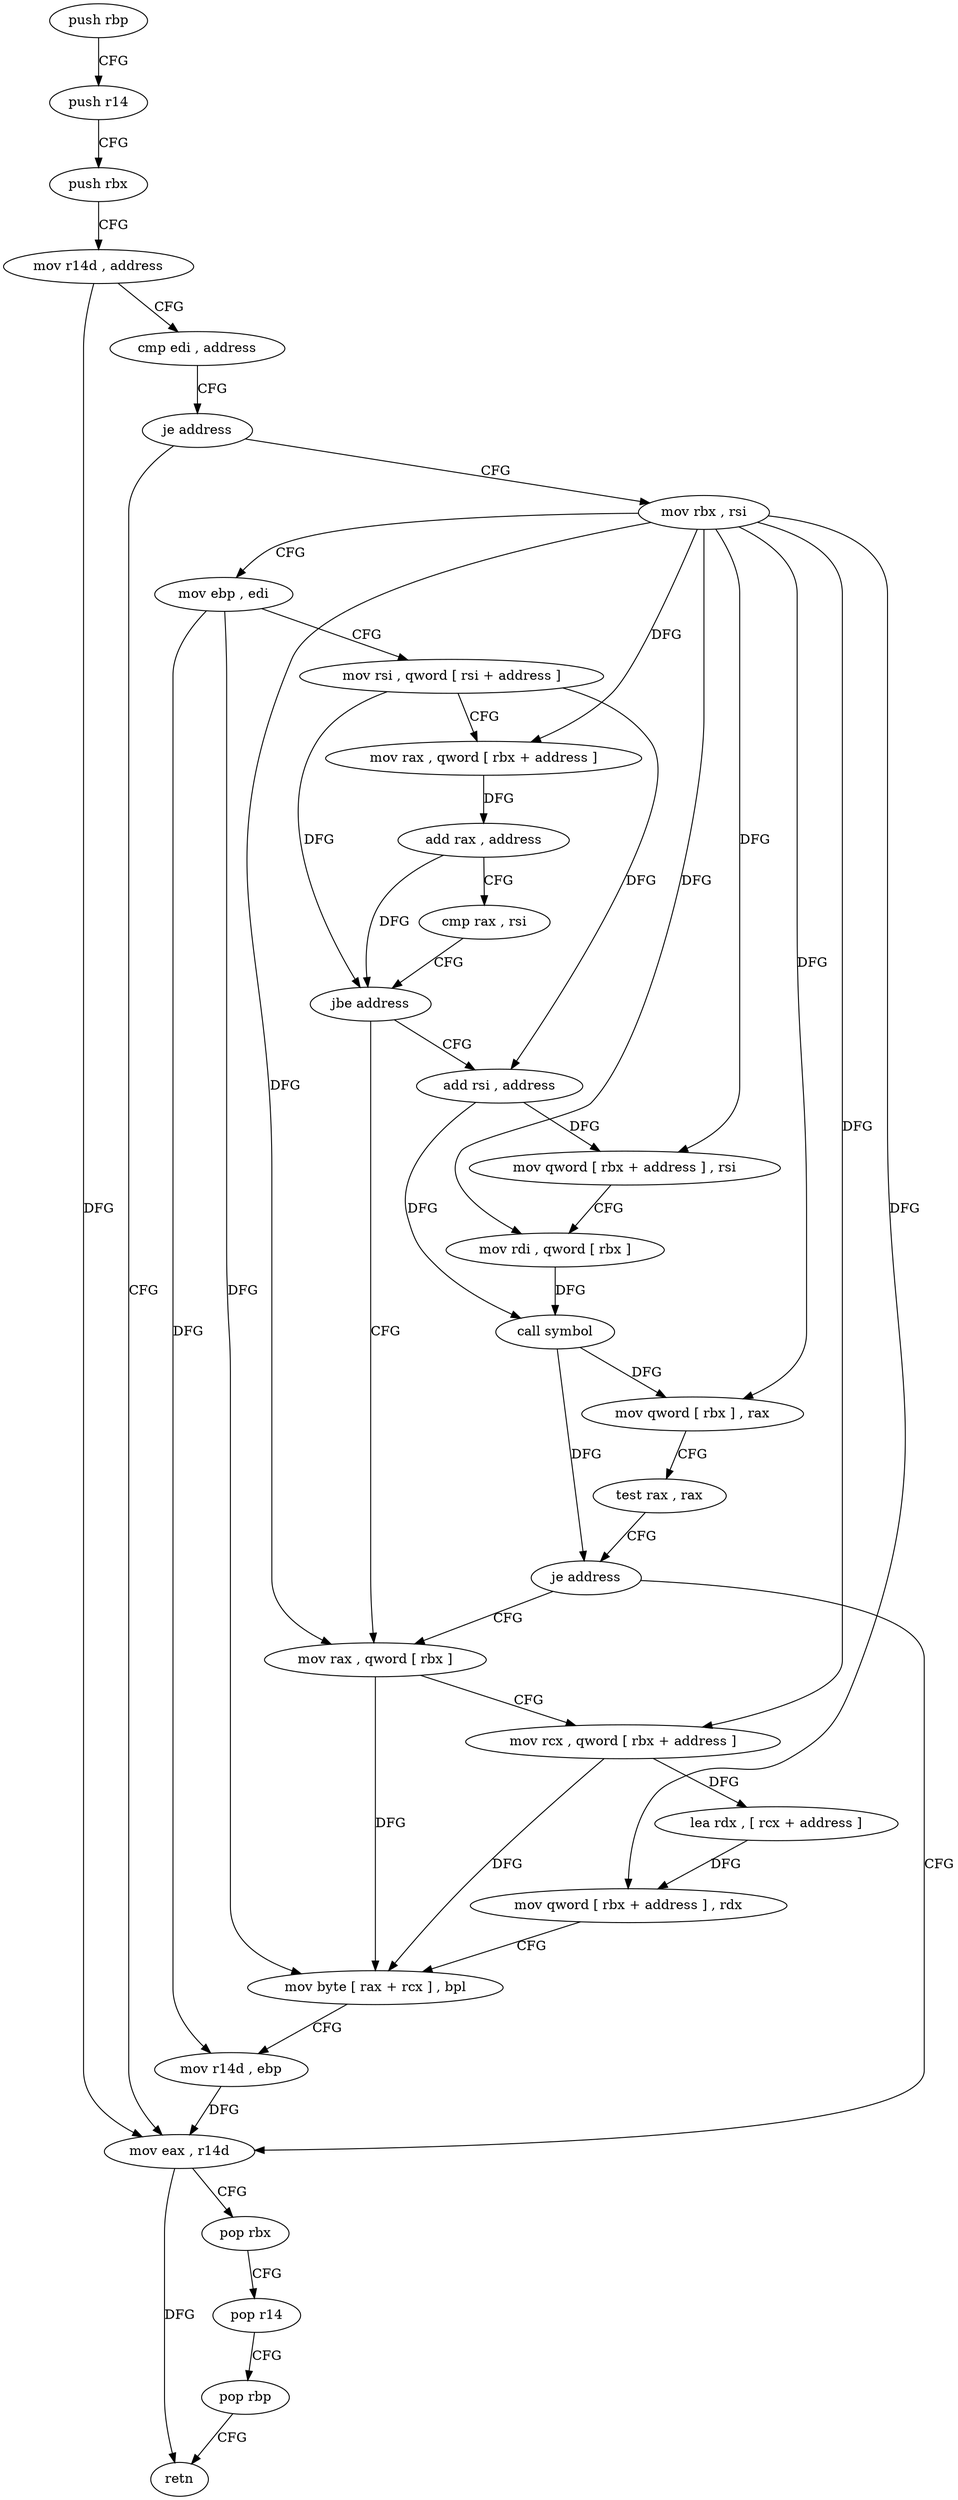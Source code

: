 digraph "func" {
"144704" [label = "push rbp" ]
"144705" [label = "push r14" ]
"144707" [label = "push rbx" ]
"144708" [label = "mov r14d , address" ]
"144714" [label = "cmp edi , address" ]
"144717" [label = "je address" ]
"144790" [label = "mov eax , r14d" ]
"144719" [label = "mov rbx , rsi" ]
"144793" [label = "pop rbx" ]
"144794" [label = "pop r14" ]
"144796" [label = "pop rbp" ]
"144797" [label = "retn" ]
"144722" [label = "mov ebp , edi" ]
"144724" [label = "mov rsi , qword [ rsi + address ]" ]
"144728" [label = "mov rax , qword [ rbx + address ]" ]
"144732" [label = "add rax , address" ]
"144736" [label = "cmp rax , rsi" ]
"144739" [label = "jbe address" ]
"144768" [label = "mov rax , qword [ rbx ]" ]
"144741" [label = "add rsi , address" ]
"144771" [label = "mov rcx , qword [ rbx + address ]" ]
"144775" [label = "lea rdx , [ rcx + address ]" ]
"144779" [label = "mov qword [ rbx + address ] , rdx" ]
"144783" [label = "mov byte [ rax + rcx ] , bpl" ]
"144787" [label = "mov r14d , ebp" ]
"144748" [label = "mov qword [ rbx + address ] , rsi" ]
"144752" [label = "mov rdi , qword [ rbx ]" ]
"144755" [label = "call symbol" ]
"144760" [label = "mov qword [ rbx ] , rax" ]
"144763" [label = "test rax , rax" ]
"144766" [label = "je address" ]
"144704" -> "144705" [ label = "CFG" ]
"144705" -> "144707" [ label = "CFG" ]
"144707" -> "144708" [ label = "CFG" ]
"144708" -> "144714" [ label = "CFG" ]
"144708" -> "144790" [ label = "DFG" ]
"144714" -> "144717" [ label = "CFG" ]
"144717" -> "144790" [ label = "CFG" ]
"144717" -> "144719" [ label = "CFG" ]
"144790" -> "144793" [ label = "CFG" ]
"144790" -> "144797" [ label = "DFG" ]
"144719" -> "144722" [ label = "CFG" ]
"144719" -> "144728" [ label = "DFG" ]
"144719" -> "144768" [ label = "DFG" ]
"144719" -> "144771" [ label = "DFG" ]
"144719" -> "144779" [ label = "DFG" ]
"144719" -> "144748" [ label = "DFG" ]
"144719" -> "144752" [ label = "DFG" ]
"144719" -> "144760" [ label = "DFG" ]
"144793" -> "144794" [ label = "CFG" ]
"144794" -> "144796" [ label = "CFG" ]
"144796" -> "144797" [ label = "CFG" ]
"144722" -> "144724" [ label = "CFG" ]
"144722" -> "144783" [ label = "DFG" ]
"144722" -> "144787" [ label = "DFG" ]
"144724" -> "144728" [ label = "CFG" ]
"144724" -> "144739" [ label = "DFG" ]
"144724" -> "144741" [ label = "DFG" ]
"144728" -> "144732" [ label = "DFG" ]
"144732" -> "144736" [ label = "CFG" ]
"144732" -> "144739" [ label = "DFG" ]
"144736" -> "144739" [ label = "CFG" ]
"144739" -> "144768" [ label = "CFG" ]
"144739" -> "144741" [ label = "CFG" ]
"144768" -> "144771" [ label = "CFG" ]
"144768" -> "144783" [ label = "DFG" ]
"144741" -> "144748" [ label = "DFG" ]
"144741" -> "144755" [ label = "DFG" ]
"144771" -> "144775" [ label = "DFG" ]
"144771" -> "144783" [ label = "DFG" ]
"144775" -> "144779" [ label = "DFG" ]
"144779" -> "144783" [ label = "CFG" ]
"144783" -> "144787" [ label = "CFG" ]
"144787" -> "144790" [ label = "DFG" ]
"144748" -> "144752" [ label = "CFG" ]
"144752" -> "144755" [ label = "DFG" ]
"144755" -> "144760" [ label = "DFG" ]
"144755" -> "144766" [ label = "DFG" ]
"144760" -> "144763" [ label = "CFG" ]
"144763" -> "144766" [ label = "CFG" ]
"144766" -> "144790" [ label = "CFG" ]
"144766" -> "144768" [ label = "CFG" ]
}
